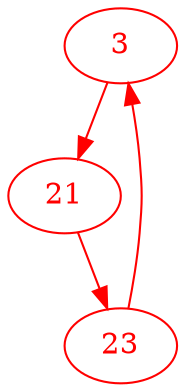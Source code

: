 digraph g{
node [color = red, fontcolor=red]; 3 21 23 ;
3 -> 21 [color=red] ;
21 -> 23 [color=red] ;
23 -> 3 [color=red] ;
}